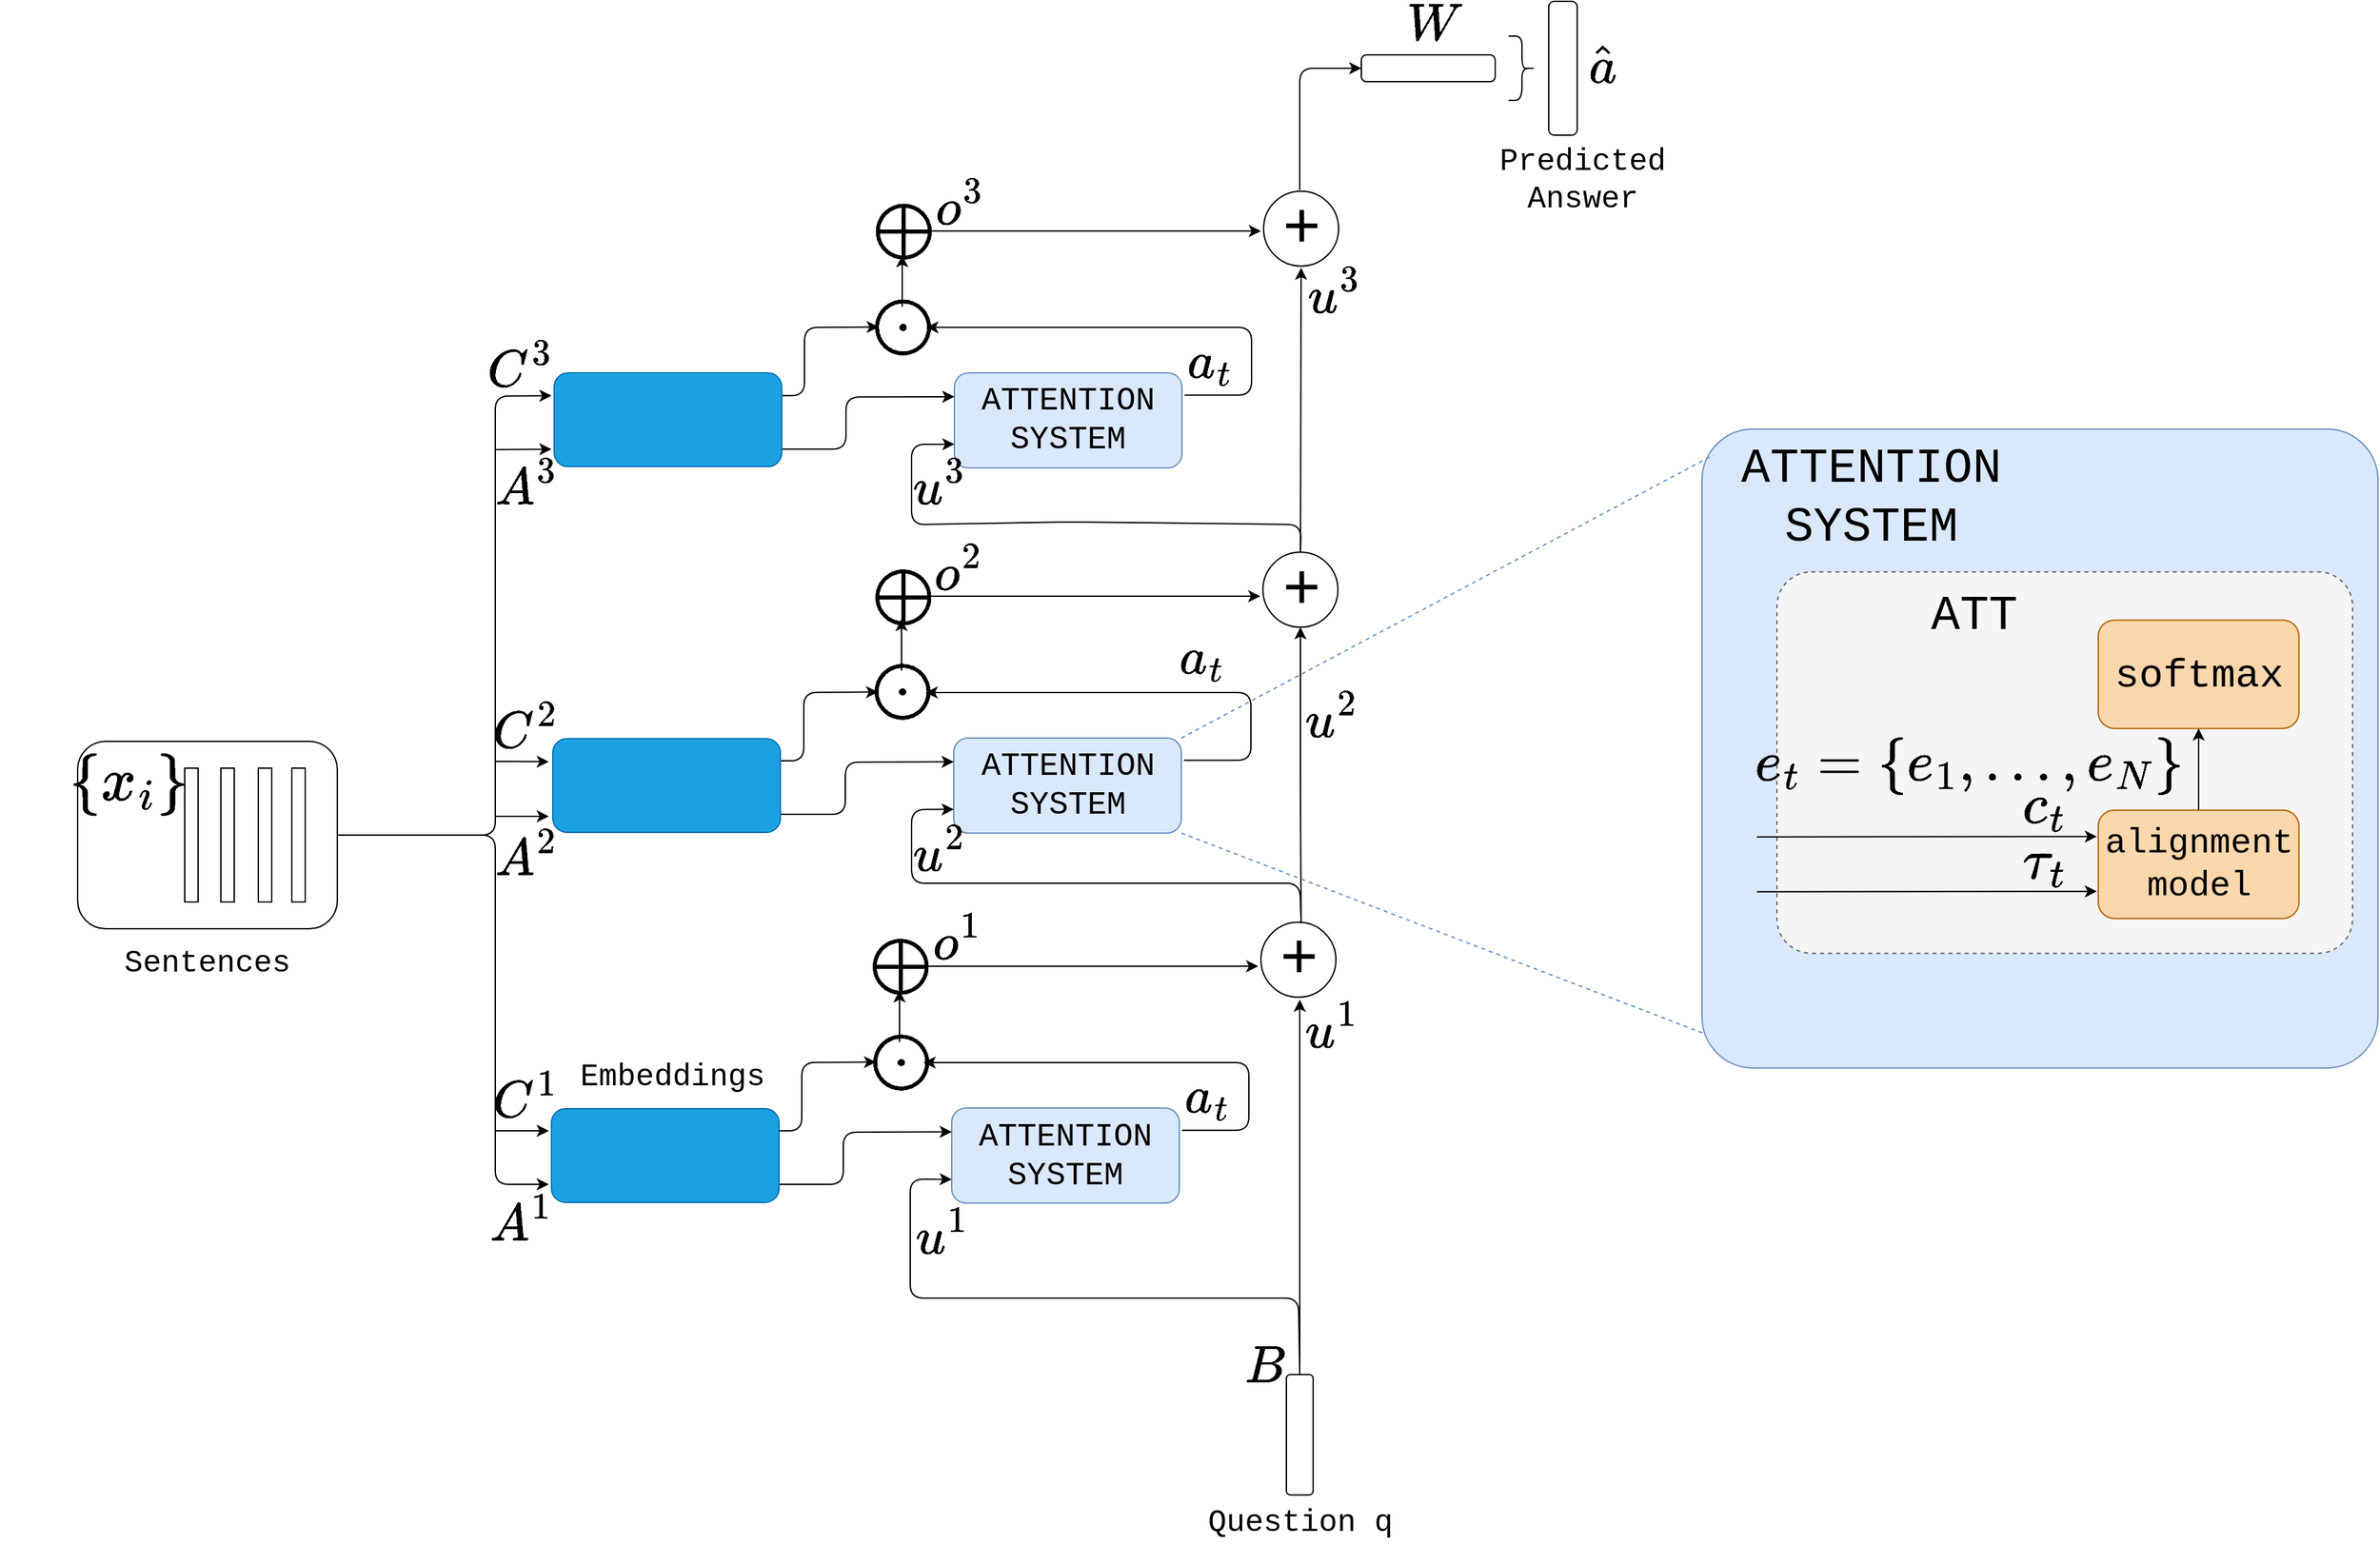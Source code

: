 <mxfile version="12.9.3" type="device"><diagram id="dhPpFUpbIVlIy8nxd8CJ" name="Page-1"><mxGraphModel dx="2365" dy="2869" grid="1" gridSize="10" guides="1" tooltips="1" connect="1" arrows="1" fold="1" page="1" pageScale="1" pageWidth="827" pageHeight="1169" math="1" shadow="0"><root><mxCell id="0"/><mxCell id="1" parent="0"/><mxCell id="rhMs1APDk4f-9kF-7frY-28" value="" style="rounded=1;whiteSpace=wrap;html=1;strokeColor=#000000;strokeWidth=1;fontStyle=0" parent="1" vertex="1"><mxGeometry x="1321" y="697.08" width="20" height="90" as="geometry"/></mxCell><mxCell id="rhMs1APDk4f-9kF-7frY-29" value="&lt;font face=&quot;Courier New&quot;&gt;&lt;span style=&quot;font-size: 23px&quot;&gt;&lt;span&gt;Question q&lt;/span&gt;&lt;/span&gt;&lt;/font&gt;" style="text;html=1;strokeColor=none;fillColor=none;align=center;verticalAlign=middle;whiteSpace=wrap;rounded=0;fontStyle=0;strokeWidth=1;" parent="1" vertex="1"><mxGeometry x="1258.5" y="793.08" width="145" height="30" as="geometry"/></mxCell><mxCell id="rhMs1APDk4f-9kF-7frY-30" value="" style="endArrow=classic;html=1;entryX=0;entryY=0.75;entryDx=0;entryDy=0;exitX=0.5;exitY=0;exitDx=0;exitDy=0;strokeWidth=1;fontStyle=0" parent="1" source="rhMs1APDk4f-9kF-7frY-28" target="Fn1PjG9_RtW0XtgXnAnv-14" edge="1"><mxGeometry width="50" height="50" relative="1" as="geometry"><mxPoint x="980" y="600" as="sourcePoint"/><mxPoint x="1136" y="775" as="targetPoint"/><Array as="points"><mxPoint x="1330" y="640"/><mxPoint x="1160" y="640"/><mxPoint x="1040" y="640"/><mxPoint x="1040" y="551"/></Array></mxGeometry></mxCell><mxCell id="rhMs1APDk4f-9kF-7frY-32" value="" style="endArrow=classic;html=1;strokeWidth=1;exitX=0.5;exitY=0;exitDx=0;exitDy=0;fontStyle=0" parent="1" edge="1"><mxGeometry width="50" height="50" relative="1" as="geometry"><mxPoint x="1331" y="694.08" as="sourcePoint"/><mxPoint x="1331" y="417" as="targetPoint"/><Array as="points"><mxPoint x="1331" y="537"/></Array></mxGeometry></mxCell><mxCell id="rhMs1APDk4f-9kF-7frY-59" value="&lt;font face=&quot;Courier New&quot;&gt;&lt;span style=&quot;font-size: 23px&quot;&gt;&lt;span&gt;Predicted&lt;br&gt;Answer&lt;br&gt;&lt;/span&gt;&lt;/span&gt;&lt;/font&gt;" style="text;html=1;strokeColor=none;fillColor=none;align=center;verticalAlign=middle;whiteSpace=wrap;rounded=0;fontStyle=0;strokeWidth=1;" parent="1" vertex="1"><mxGeometry x="1470" y="-210.5" width="145" height="30" as="geometry"/></mxCell><mxCell id="Fn1PjG9_RtW0XtgXnAnv-1" value="" style="rounded=1;whiteSpace=wrap;html=1;strokeColor=#6c8ebf;strokeWidth=1;fillColor=#dae8fc;arcSize=8;fontStyle=0" parent="1" vertex="1"><mxGeometry x="1631.5" y="-9.42" width="505" height="477.5" as="geometry"/></mxCell><mxCell id="Fn1PjG9_RtW0XtgXnAnv-2" value="" style="rounded=1;whiteSpace=wrap;html=1;strokeWidth=1;dashed=1;fillColor=#f5f5f5;strokeColor=#666666;fontColor=#333333;arcSize=9;fontStyle=0" parent="1" vertex="1"><mxGeometry x="1687.5" y="97.33" width="430" height="285" as="geometry"/></mxCell><mxCell id="Fn1PjG9_RtW0XtgXnAnv-3" value="&lt;font face=&quot;Courier New&quot; size=&quot;1&quot;&gt;&lt;span style=&quot;font-size: 36px&quot;&gt;ATT&lt;/span&gt;&lt;/font&gt;" style="text;html=1;strokeColor=none;fillColor=none;align=center;verticalAlign=middle;whiteSpace=wrap;rounded=0;fontStyle=0;strokeWidth=1;" parent="1" vertex="1"><mxGeometry x="1814.5" y="105.33" width="40" height="50" as="geometry"/></mxCell><mxCell id="Fn1PjG9_RtW0XtgXnAnv-4" value="&lt;font face=&quot;Courier New&quot; size=&quot;1&quot;&gt;&lt;span style=&quot;font-size: 26px&quot;&gt;alignment model&lt;/span&gt;&lt;/font&gt;" style="rounded=1;whiteSpace=wrap;html=1;fillColor=#fad7ac;strokeColor=#b46504;strokeWidth=1;fontStyle=0" parent="1" vertex="1"><mxGeometry x="1927.5" y="275.33" width="150" height="81" as="geometry"/></mxCell><mxCell id="Fn1PjG9_RtW0XtgXnAnv-5" value="&lt;font face=&quot;Courier New&quot; size=&quot;1&quot;&gt;&lt;span style=&quot;font-size: 30px&quot;&gt;softmax&lt;/span&gt;&lt;/font&gt;" style="rounded=1;whiteSpace=wrap;html=1;fillColor=#fad7ac;strokeColor=#b46504;strokeWidth=1;fontStyle=0" parent="1" vertex="1"><mxGeometry x="1927.5" y="133.33" width="150" height="81" as="geometry"/></mxCell><mxCell id="Fn1PjG9_RtW0XtgXnAnv-6" value="" style="endArrow=classic;html=1;strokeWidth=1;strokeColor=#000000;fillColor=#e1d5e7;entryX=0;entryY=0.75;entryDx=0;entryDy=0;fontStyle=0" parent="1" edge="1"><mxGeometry width="50" height="50" relative="1" as="geometry"><mxPoint x="1672.5" y="336.33" as="sourcePoint"/><mxPoint x="1926.5" y="336.08" as="targetPoint"/><Array as="points"/></mxGeometry></mxCell><mxCell id="Fn1PjG9_RtW0XtgXnAnv-7" value="&lt;font face=&quot;Courier New&quot; style=&quot;font-size: 36px;&quot;&gt;&lt;span style=&quot;font-size: 36px;&quot;&gt;&lt;sub style=&quot;font-size: 36px;&quot;&gt;&lt;span style=&quot;font-size: 36px;&quot;&gt;$$c_{t}$$&lt;/span&gt;&lt;/sub&gt;&lt;/span&gt;&lt;/font&gt;" style="text;html=1;strokeColor=none;fillColor=none;align=center;verticalAlign=middle;whiteSpace=wrap;rounded=0;fontSize=36;fontStyle=0;strokeWidth=1;" parent="1" vertex="1"><mxGeometry x="1859.5" y="265.33" width="55" height="20" as="geometry"/></mxCell><mxCell id="Fn1PjG9_RtW0XtgXnAnv-8" value="&lt;font face=&quot;Courier New&quot; style=&quot;font-size: 36px;&quot;&gt;&lt;span style=&quot;font-size: 36px;&quot;&gt;&lt;sub style=&quot;font-size: 36px;&quot;&gt;&lt;span style=&quot;font-size: 36px;&quot;&gt;$$\tau_{t}$$&lt;/span&gt;&lt;/sub&gt;&lt;/span&gt;&lt;/font&gt;" style="text;html=1;strokeColor=none;fillColor=none;align=center;verticalAlign=middle;whiteSpace=wrap;rounded=0;fontSize=36;fontStyle=0;strokeWidth=1;" parent="1" vertex="1"><mxGeometry x="1859.5" y="307.33" width="55" height="20" as="geometry"/></mxCell><mxCell id="Fn1PjG9_RtW0XtgXnAnv-9" value="" style="endArrow=classic;html=1;strokeWidth=1;strokeColor=#000000;fillColor=#e1d5e7;entryX=0.5;entryY=1;entryDx=0;entryDy=0;exitX=0.5;exitY=0;exitDx=0;exitDy=0;fontStyle=0" parent="1" source="Fn1PjG9_RtW0XtgXnAnv-4" target="Fn1PjG9_RtW0XtgXnAnv-5" edge="1"><mxGeometry width="50" height="50" relative="1" as="geometry"><mxPoint x="1735.5" y="346.33" as="sourcePoint"/><mxPoint x="1935.502" y="346.57" as="targetPoint"/><Array as="points"/></mxGeometry></mxCell><mxCell id="Fn1PjG9_RtW0XtgXnAnv-10" value="&lt;font face=&quot;Courier New&quot; size=&quot;1&quot;&gt;&lt;span style=&quot;font-size: 36px&quot;&gt;ATTENTION SYSTEM&lt;/span&gt;&lt;/font&gt;" style="text;html=1;strokeColor=none;fillColor=none;align=center;verticalAlign=middle;whiteSpace=wrap;rounded=0;fontStyle=0;strokeWidth=1;" parent="1" vertex="1"><mxGeometry x="1737.5" y="17.33" width="40" height="50" as="geometry"/></mxCell><mxCell id="Fn1PjG9_RtW0XtgXnAnv-11" value="" style="endArrow=classic;html=1;strokeWidth=1;strokeColor=#000000;fillColor=#e1d5e7;entryX=0;entryY=0.75;entryDx=0;entryDy=0;fontStyle=0" parent="1" edge="1"><mxGeometry width="50" height="50" relative="1" as="geometry"><mxPoint x="1672.5" y="295.33" as="sourcePoint"/><mxPoint x="1926.5" y="295.08" as="targetPoint"/><Array as="points"/></mxGeometry></mxCell><mxCell id="Fn1PjG9_RtW0XtgXnAnv-12" value="&lt;font face=&quot;Courier New&quot;&gt;&lt;span style=&quot;font-size: 36px&quot;&gt;&lt;span&gt;$$e_{t} = \left \{ e_{1}, ..., e_{N}\right \}$$&lt;/span&gt;&lt;/span&gt;&lt;/font&gt;" style="text;html=1;strokeColor=none;fillColor=none;align=center;verticalAlign=middle;whiteSpace=wrap;rounded=0;fontStyle=0;strokeWidth=1;" parent="1" vertex="1"><mxGeometry x="1680.5" y="232.83" width="300" height="20" as="geometry"/></mxCell><mxCell id="rhMs1APDk4f-9kF-7frY-8" value="" style="rounded=1;whiteSpace=wrap;html=1;strokeColor=#000000;strokeWidth=1;fontStyle=0" parent="1" vertex="1"><mxGeometry x="418" y="224" width="194" height="140" as="geometry"/></mxCell><mxCell id="rhMs1APDk4f-9kF-7frY-9" value="" style="rounded=0;whiteSpace=wrap;html=1;strokeColor=#000000;strokeWidth=1;fontStyle=0" parent="1" vertex="1"><mxGeometry x="498" y="244" width="10" height="100" as="geometry"/></mxCell><mxCell id="rhMs1APDk4f-9kF-7frY-10" value="" style="rounded=0;whiteSpace=wrap;html=1;strokeColor=#000000;strokeWidth=1;fontStyle=0" parent="1" vertex="1"><mxGeometry x="525" y="244" width="10" height="100" as="geometry"/></mxCell><mxCell id="rhMs1APDk4f-9kF-7frY-11" value="" style="rounded=0;whiteSpace=wrap;html=1;strokeColor=#000000;strokeWidth=1;fontStyle=0" parent="1" vertex="1"><mxGeometry x="553" y="244" width="10" height="100" as="geometry"/></mxCell><mxCell id="rhMs1APDk4f-9kF-7frY-12" value="" style="rounded=0;whiteSpace=wrap;html=1;strokeColor=#000000;strokeWidth=1;fontStyle=0" parent="1" vertex="1"><mxGeometry x="578" y="244" width="10" height="100" as="geometry"/></mxCell><mxCell id="rhMs1APDk4f-9kF-7frY-14" value="&lt;font face=&quot;Courier New&quot;&gt;&lt;span style=&quot;font-size: 23px&quot;&gt;&lt;span&gt;Sentences&lt;/span&gt;&lt;/span&gt;&lt;/font&gt;" style="text;html=1;strokeColor=none;fillColor=none;align=center;verticalAlign=middle;whiteSpace=wrap;rounded=0;fontStyle=0;strokeWidth=1;" parent="1" vertex="1"><mxGeometry x="490" y="375.08" width="50" height="30" as="geometry"/></mxCell><mxCell id="rhMs1APDk4f-9kF-7frY-15" value="" style="endArrow=classic;html=1;entryX=0;entryY=0.5;entryDx=0;entryDy=0;exitX=1;exitY=0.5;exitDx=0;exitDy=0;strokeWidth=1;fontStyle=0" parent="1" source="rhMs1APDk4f-9kF-7frY-8" edge="1"><mxGeometry width="50" height="50" relative="1" as="geometry"><mxPoint x="730" y="225" as="sourcePoint"/><mxPoint x="772.0" y="-34.32" as="targetPoint"/><Array as="points"><mxPoint x="730" y="294"/><mxPoint x="730" y="-34"/></Array></mxGeometry></mxCell><mxCell id="rhMs1APDk4f-9kF-7frY-16" value="" style="endArrow=classic;html=1;entryX=0;entryY=0.5;entryDx=0;entryDy=0;strokeWidth=1;fontStyle=0" parent="1" edge="1"><mxGeometry width="50" height="50" relative="1" as="geometry"><mxPoint x="730" y="6" as="sourcePoint"/><mxPoint x="772.0" y="5.68" as="targetPoint"/><Array as="points"><mxPoint x="730" y="6"/></Array></mxGeometry></mxCell><mxCell id="rhMs1APDk4f-9kF-7frY-17" value="" style="endArrow=classic;html=1;strokeWidth=1;fontStyle=0" parent="1" edge="1"><mxGeometry width="50" height="50" relative="1" as="geometry"><mxPoint x="730" y="239" as="sourcePoint"/><mxPoint x="770" y="239.21" as="targetPoint"/><Array as="points"/></mxGeometry></mxCell><mxCell id="rhMs1APDk4f-9kF-7frY-18" value="" style="endArrow=classic;html=1;strokeWidth=1;fontStyle=0" parent="1" edge="1"><mxGeometry width="50" height="50" relative="1" as="geometry"><mxPoint x="730" y="280" as="sourcePoint"/><mxPoint x="770" y="280" as="targetPoint"/><Array as="points"><mxPoint x="730" y="280"/></Array></mxGeometry></mxCell><mxCell id="rhMs1APDk4f-9kF-7frY-19" value="" style="endArrow=classic;html=1;entryX=0;entryY=0.5;entryDx=0;entryDy=0;strokeWidth=1;fontStyle=0" parent="1" edge="1"><mxGeometry width="50" height="50" relative="1" as="geometry"><mxPoint x="730" y="515" as="sourcePoint"/><mxPoint x="770.0" y="515" as="targetPoint"/><Array as="points"><mxPoint x="730" y="515"/></Array></mxGeometry></mxCell><mxCell id="rhMs1APDk4f-9kF-7frY-20" value="" style="endArrow=classic;html=1;entryX=0;entryY=0.5;entryDx=0;entryDy=0;exitX=1;exitY=0.5;exitDx=0;exitDy=0;strokeWidth=1;fontStyle=0" parent="1" source="rhMs1APDk4f-9kF-7frY-8" edge="1"><mxGeometry width="50" height="50" relative="1" as="geometry"><mxPoint x="624" y="390" as="sourcePoint"/><mxPoint x="770.0" y="555" as="targetPoint"/><Array as="points"><mxPoint x="730" y="294"/><mxPoint x="730" y="555"/></Array></mxGeometry></mxCell><mxCell id="rhMs1APDk4f-9kF-7frY-36" value="&lt;font face=&quot;Courier New&quot;&gt;&lt;span style=&quot;font-size: 23px&quot;&gt;&lt;span&gt;Embeddings&lt;/span&gt;&lt;/span&gt;&lt;/font&gt;" style="text;html=1;strokeColor=none;fillColor=none;align=center;verticalAlign=middle;whiteSpace=wrap;rounded=0;rotation=0;fontStyle=0;strokeWidth=1;" parent="1" vertex="1"><mxGeometry x="849.5" y="460.0" width="25" height="30" as="geometry"/></mxCell><mxCell id="rhMs1APDk4f-9kF-7frY-41" value="" style="endArrow=classic;html=1;strokeWidth=1;fontStyle=0" parent="1" edge="1"><mxGeometry width="50" height="50" relative="1" as="geometry"><mxPoint x="1050" y="392" as="sourcePoint"/><mxPoint x="1300" y="392" as="targetPoint"/><Array as="points"><mxPoint x="1050" y="392"/><mxPoint x="1130" y="392"/><mxPoint x="1270" y="392"/></Array></mxGeometry></mxCell><mxCell id="v6JQtevxs67bVKTgnfkO-3" value="&lt;font face=&quot;Courier New&quot;&gt;&lt;span style=&quot;font-size: 39px&quot;&gt;&lt;span&gt;$$\left \{ x_{i} \right \}$$&lt;/span&gt;&lt;/span&gt;&lt;/font&gt;" style="text;html=1;strokeColor=none;fillColor=none;align=center;verticalAlign=middle;whiteSpace=wrap;rounded=0;fontStyle=0;strokeWidth=1;" parent="1" vertex="1"><mxGeometry x="360" y="242.08" width="193" height="30" as="geometry"/></mxCell><mxCell id="Fn1PjG9_RtW0XtgXnAnv-14" value="ATTENTION SYSTEM" style="rounded=1;whiteSpace=wrap;html=1;strokeWidth=1;fillColor=#dae8fc;strokeColor=#6c8ebf;fontFamily=Courier New;fontStyle=0;fontSize=24;" parent="1" vertex="1"><mxGeometry x="1071" y="498" width="170" height="71" as="geometry"/></mxCell><mxCell id="Fn1PjG9_RtW0XtgXnAnv-15" value="" style="endArrow=classic;html=1;entryX=0;entryY=0.25;entryDx=0;entryDy=0;strokeWidth=1;exitX=1;exitY=0.5;exitDx=0;exitDy=0;fontStyle=0" parent="1" target="Fn1PjG9_RtW0XtgXnAnv-14" edge="1"><mxGeometry width="50" height="50" relative="1" as="geometry"><mxPoint x="940.0" y="555" as="sourcePoint"/><mxPoint x="1072.976" y="470.902" as="targetPoint"/><Array as="points"><mxPoint x="990" y="555"/><mxPoint x="990" y="516"/></Array></mxGeometry></mxCell><mxCell id="Fn1PjG9_RtW0XtgXnAnv-17" value="&lt;font face=&quot;Courier New&quot; style=&quot;font-size: 25px;&quot;&gt;&lt;sub style=&quot;font-size: 25px;&quot;&gt;&lt;span style=&quot;font-size: 25px&quot;&gt;$$\bigoplus$$&lt;/span&gt;&lt;/sub&gt;&lt;/font&gt;" style="text;html=1;strokeColor=none;fillColor=none;align=center;verticalAlign=middle;whiteSpace=wrap;rounded=0;fontColor=#000000;rotation=-90;fontSize=25;fontStyle=0;strokeWidth=1;" parent="1" vertex="1"><mxGeometry x="1004.5" y="383" width="55" height="20" as="geometry"/></mxCell><mxCell id="Fn1PjG9_RtW0XtgXnAnv-18" value="" style="endArrow=classic;html=1;strokeWidth=1;strokeColor=#000000;fillColor=#e1d5e7;exitX=1;exitY=0.5;exitDx=0;exitDy=0;fontStyle=0" parent="1" source="Fn1PjG9_RtW0XtgXnAnv-19" edge="1"><mxGeometry width="50" height="50" relative="1" as="geometry"><mxPoint x="1104" y="347" as="sourcePoint"/><mxPoint x="1032" y="410" as="targetPoint"/><Array as="points"/></mxGeometry></mxCell><mxCell id="Fn1PjG9_RtW0XtgXnAnv-19" value="&lt;font face=&quot;Courier New&quot; style=&quot;font-size: 25px;&quot;&gt;&lt;sub style=&quot;font-size: 25px;&quot;&gt;&lt;span style=&quot;font-size: 25px;&quot;&gt;&lt;span style=&quot;font-size: 25px;&quot;&gt;$$\bigodot$$&lt;/span&gt;&lt;/span&gt;&lt;/sub&gt;&lt;/font&gt;" style="text;html=1;strokeColor=none;fillColor=none;align=center;verticalAlign=middle;whiteSpace=wrap;rounded=0;fontColor=#000000;labelBackgroundColor=none;rotation=-90;fontSize=25;fontStyle=0;strokeWidth=1;" parent="1" vertex="1"><mxGeometry x="1017" y="456.08" width="30" height="15" as="geometry"/></mxCell><mxCell id="rhMs1APDk4f-9kF-7frY-31" value="" style="ellipse;whiteSpace=wrap;html=1;aspect=fixed;strokeColor=#000000;strokeWidth=1;fontStyle=0" parent="1" vertex="1"><mxGeometry x="1302" y="359.16" width="56" height="56" as="geometry"/></mxCell><mxCell id="OO9PBWD_ySVPRHjUsqBT-71" value="&lt;font face=&quot;Courier New&quot; size=&quot;1&quot;&gt;&lt;span style=&quot;font-size: 48px&quot;&gt;+&lt;/span&gt;&lt;/font&gt;" style="text;html=1;align=center;verticalAlign=middle;resizable=0;points=[];autosize=1;strokeWidth=1;fontStyle=0" parent="1" vertex="1"><mxGeometry x="1310" y="373.16" width="40" height="30" as="geometry"/></mxCell><mxCell id="Fn1PjG9_RtW0XtgXnAnv-21" value="" style="endArrow=classic;html=1;strokeWidth=1;exitX=1;exitY=0.5;exitDx=0;exitDy=0;fontStyle=0" parent="1" edge="1"><mxGeometry width="50" height="50" relative="1" as="geometry"><mxPoint x="1243" y="514.63" as="sourcePoint"/><mxPoint x="1050" y="464" as="targetPoint"/><Array as="points"><mxPoint x="1293" y="514.63"/><mxPoint x="1293" y="464"/></Array></mxGeometry></mxCell><mxCell id="Fn1PjG9_RtW0XtgXnAnv-22" value="" style="endArrow=classic;html=1;strokeWidth=1;fontStyle=0" parent="1" edge="1"><mxGeometry width="50" height="50" relative="1" as="geometry"><mxPoint x="940" y="515" as="sourcePoint"/><mxPoint x="1014.5" y="463.63" as="targetPoint"/><Array as="points"><mxPoint x="959" y="515"/><mxPoint x="959" y="464"/></Array></mxGeometry></mxCell><mxCell id="Fn1PjG9_RtW0XtgXnAnv-23" value="&lt;font face=&quot;Courier New&quot; size=&quot;1&quot;&gt;&lt;span style=&quot;font-size: 33px&quot;&gt;$$B$$&lt;/span&gt;&lt;/font&gt;" style="text;html=1;strokeColor=none;fillColor=none;align=center;verticalAlign=middle;whiteSpace=wrap;rounded=0;fontStyle=0;strokeWidth=1;" parent="1" vertex="1"><mxGeometry x="1290" y="679.08" width="30" height="30" as="geometry"/></mxCell><mxCell id="Fn1PjG9_RtW0XtgXnAnv-24" value="&lt;font face=&quot;Courier New&quot; size=&quot;1&quot;&gt;&lt;span style=&quot;font-size: 33px&quot;&gt;$$a_{t}$$&lt;/span&gt;&lt;/font&gt;" style="text;html=1;strokeColor=none;fillColor=none;align=center;verticalAlign=middle;whiteSpace=wrap;rounded=0;fontStyle=0;strokeWidth=1;" parent="1" vertex="1"><mxGeometry x="1247" y="478.0" width="30" height="30" as="geometry"/></mxCell><mxCell id="Fn1PjG9_RtW0XtgXnAnv-28" value="&lt;font face=&quot;Courier New&quot;&gt;&lt;span style=&quot;font-size: 33px&quot;&gt;&lt;span&gt;$$o^{1}$$&lt;/span&gt;&lt;/span&gt;&lt;/font&gt;" style="text;html=1;strokeColor=none;fillColor=none;align=center;verticalAlign=middle;whiteSpace=wrap;rounded=0;fontStyle=0;strokeWidth=1;" parent="1" vertex="1"><mxGeometry x="1059.5" y="360.0" width="30" height="30" as="geometry"/></mxCell><mxCell id="Fn1PjG9_RtW0XtgXnAnv-29" value="&lt;font face=&quot;Courier New&quot;&gt;&lt;span style=&quot;font-size: 33px&quot;&gt;&lt;span&gt;$$u^{1}$$&lt;/span&gt;&lt;/span&gt;&lt;/font&gt;" style="text;html=1;strokeColor=none;fillColor=none;align=center;verticalAlign=middle;whiteSpace=wrap;rounded=0;fontStyle=0;strokeWidth=1;" parent="1" vertex="1"><mxGeometry x="1340" y="426.08" width="30" height="30" as="geometry"/></mxCell><mxCell id="Fn1PjG9_RtW0XtgXnAnv-31" value="&lt;font face=&quot;Courier New&quot;&gt;&lt;span style=&quot;font-size: 33px&quot;&gt;&lt;span&gt;$$A^{1}$$&lt;/span&gt;&lt;/span&gt;&lt;/font&gt;" style="text;html=1;strokeColor=none;fillColor=none;align=center;verticalAlign=middle;whiteSpace=wrap;rounded=0;fontStyle=0;strokeWidth=1;" parent="1" vertex="1"><mxGeometry x="734" y="570.0" width="30" height="30" as="geometry"/></mxCell><mxCell id="Fn1PjG9_RtW0XtgXnAnv-32" value="&lt;font face=&quot;Courier New&quot;&gt;&lt;span style=&quot;font-size: 33px&quot;&gt;&lt;span&gt;$$C^{1}$$&lt;/span&gt;&lt;/span&gt;&lt;/font&gt;" style="text;html=1;strokeColor=none;fillColor=none;align=center;verticalAlign=middle;whiteSpace=wrap;rounded=0;fontStyle=0;strokeWidth=1;" parent="1" vertex="1"><mxGeometry x="738" y="478.0" width="30" height="30" as="geometry"/></mxCell><mxCell id="Fn1PjG9_RtW0XtgXnAnv-36" value="" style="endArrow=classic;html=1;strokeWidth=1;fontStyle=0" parent="1" edge="1"><mxGeometry width="50" height="50" relative="1" as="geometry"><mxPoint x="1051.5" y="115.5" as="sourcePoint"/><mxPoint x="1301.5" y="115.5" as="targetPoint"/><Array as="points"><mxPoint x="1051.5" y="115.5"/><mxPoint x="1131.5" y="115.5"/><mxPoint x="1271.5" y="115.5"/></Array></mxGeometry></mxCell><mxCell id="Fn1PjG9_RtW0XtgXnAnv-37" value="ATTENTION SYSTEM" style="rounded=1;whiteSpace=wrap;html=1;strokeWidth=1;fillColor=#dae8fc;strokeColor=#6c8ebf;fontFamily=Courier New;fontStyle=0;fontSize=24;" parent="1" vertex="1"><mxGeometry x="1072.5" y="221.5" width="170" height="71" as="geometry"/></mxCell><mxCell id="Fn1PjG9_RtW0XtgXnAnv-38" value="" style="endArrow=classic;html=1;entryX=0;entryY=0.25;entryDx=0;entryDy=0;strokeWidth=1;exitX=1;exitY=0.5;exitDx=0;exitDy=0;fontStyle=0" parent="1" target="Fn1PjG9_RtW0XtgXnAnv-37" edge="1"><mxGeometry width="50" height="50" relative="1" as="geometry"><mxPoint x="941.5" y="278.5" as="sourcePoint"/><mxPoint x="1074.476" y="194.402" as="targetPoint"/><Array as="points"><mxPoint x="991.5" y="278.5"/><mxPoint x="991.5" y="239.5"/></Array></mxGeometry></mxCell><mxCell id="Fn1PjG9_RtW0XtgXnAnv-40" value="&lt;font face=&quot;Courier New&quot; style=&quot;font-size: 25px;&quot;&gt;&lt;sub style=&quot;font-size: 25px;&quot;&gt;&lt;span style=&quot;font-size: 25px&quot;&gt;$$\bigoplus$$&lt;/span&gt;&lt;/sub&gt;&lt;/font&gt;" style="text;html=1;strokeColor=none;fillColor=none;align=center;verticalAlign=middle;whiteSpace=wrap;rounded=0;fontColor=#000000;rotation=-90;fontSize=25;fontStyle=0;strokeWidth=1;" parent="1" vertex="1"><mxGeometry x="1006" y="106.5" width="55" height="20" as="geometry"/></mxCell><mxCell id="Fn1PjG9_RtW0XtgXnAnv-41" value="" style="endArrow=classic;html=1;strokeWidth=1;strokeColor=#000000;fillColor=#e1d5e7;exitX=1;exitY=0.5;exitDx=0;exitDy=0;fontStyle=0" parent="1" edge="1"><mxGeometry width="50" height="50" relative="1" as="geometry"><mxPoint x="1033.5" y="171.08" as="sourcePoint"/><mxPoint x="1033.5" y="132.5" as="targetPoint"/><Array as="points"/></mxGeometry></mxCell><mxCell id="Fn1PjG9_RtW0XtgXnAnv-42" value="&lt;font face=&quot;Courier New&quot; style=&quot;font-size: 25px;&quot;&gt;&lt;sub style=&quot;font-size: 25px;&quot;&gt;&lt;span style=&quot;font-size: 25px;&quot;&gt;&lt;span style=&quot;font-size: 25px;&quot;&gt;$$\bigodot$$&lt;/span&gt;&lt;/span&gt;&lt;/sub&gt;&lt;/font&gt;" style="text;html=1;strokeColor=none;fillColor=none;align=center;verticalAlign=middle;whiteSpace=wrap;rounded=0;fontColor=#000000;labelBackgroundColor=none;rotation=-90;fontSize=25;fontStyle=0;strokeWidth=1;" parent="1" vertex="1"><mxGeometry x="1018.5" y="179.58" width="30" height="15" as="geometry"/></mxCell><mxCell id="Fn1PjG9_RtW0XtgXnAnv-45" value="" style="endArrow=classic;html=1;strokeWidth=1;exitX=1;exitY=0.5;exitDx=0;exitDy=0;fontStyle=0" parent="1" edge="1"><mxGeometry width="50" height="50" relative="1" as="geometry"><mxPoint x="1244.5" y="238.13" as="sourcePoint"/><mxPoint x="1051.5" y="187.5" as="targetPoint"/><Array as="points"><mxPoint x="1294.5" y="238.13"/><mxPoint x="1294.5" y="187.5"/></Array></mxGeometry></mxCell><mxCell id="Fn1PjG9_RtW0XtgXnAnv-46" value="" style="endArrow=classic;html=1;strokeWidth=1;fontStyle=0" parent="1" edge="1"><mxGeometry width="50" height="50" relative="1" as="geometry"><mxPoint x="941.5" y="238.5" as="sourcePoint"/><mxPoint x="1016" y="187.13" as="targetPoint"/><Array as="points"><mxPoint x="960.5" y="238.5"/><mxPoint x="960.5" y="187.5"/></Array></mxGeometry></mxCell><mxCell id="Fn1PjG9_RtW0XtgXnAnv-48" value="&lt;font face=&quot;Courier New&quot; size=&quot;1&quot;&gt;&lt;span style=&quot;font-size: 33px&quot;&gt;$$a_{t}$$&lt;/span&gt;&lt;/font&gt;" style="text;html=1;strokeColor=none;fillColor=none;align=center;verticalAlign=middle;whiteSpace=wrap;rounded=0;fontStyle=0;strokeWidth=1;" parent="1" vertex="1"><mxGeometry x="1243" y="149.58" width="30" height="30" as="geometry"/></mxCell><mxCell id="Fn1PjG9_RtW0XtgXnAnv-49" value="&lt;font face=&quot;Courier New&quot;&gt;&lt;span style=&quot;font-size: 33px&quot;&gt;&lt;span&gt;$$o^{2}$$&lt;/span&gt;&lt;/span&gt;&lt;/font&gt;" style="text;html=1;strokeColor=none;fillColor=none;align=center;verticalAlign=middle;whiteSpace=wrap;rounded=0;fontStyle=0;strokeWidth=1;" parent="1" vertex="1"><mxGeometry x="1061" y="83.5" width="30" height="30" as="geometry"/></mxCell><mxCell id="Fn1PjG9_RtW0XtgXnAnv-50" value="&lt;font face=&quot;Courier New&quot;&gt;&lt;span style=&quot;font-size: 33px&quot;&gt;&lt;span&gt;$$u^{2}$$&lt;/span&gt;&lt;/span&gt;&lt;/font&gt;" style="text;html=1;strokeColor=none;fillColor=none;align=center;verticalAlign=middle;whiteSpace=wrap;rounded=0;fontStyle=0;strokeWidth=1;" parent="1" vertex="1"><mxGeometry x="1340" y="194.0" width="30" height="30" as="geometry"/></mxCell><mxCell id="Fn1PjG9_RtW0XtgXnAnv-54" value="" style="endArrow=classic;html=1;strokeWidth=1;fontStyle=0" parent="1" edge="1"><mxGeometry width="50" height="50" relative="1" as="geometry"><mxPoint x="1052" y="-157.32" as="sourcePoint"/><mxPoint x="1302" y="-157.32" as="targetPoint"/><Array as="points"><mxPoint x="1052" y="-157.32"/><mxPoint x="1132" y="-157.32"/><mxPoint x="1272" y="-157.32"/></Array></mxGeometry></mxCell><mxCell id="Fn1PjG9_RtW0XtgXnAnv-55" value="ATTENTION SYSTEM" style="rounded=1;whiteSpace=wrap;html=1;strokeWidth=1;fillColor=#dae8fc;strokeColor=#6c8ebf;fontFamily=Courier New;fontStyle=0;fontSize=24;" parent="1" vertex="1"><mxGeometry x="1073" y="-51.32" width="170" height="71" as="geometry"/></mxCell><mxCell id="Fn1PjG9_RtW0XtgXnAnv-56" value="" style="endArrow=classic;html=1;entryX=0;entryY=0.25;entryDx=0;entryDy=0;strokeWidth=1;exitX=1;exitY=0.5;exitDx=0;exitDy=0;fontStyle=0" parent="1" target="Fn1PjG9_RtW0XtgXnAnv-55" edge="1"><mxGeometry width="50" height="50" relative="1" as="geometry"><mxPoint x="942.0" y="5.68" as="sourcePoint"/><mxPoint x="1074.976" y="-78.418" as="targetPoint"/><Array as="points"><mxPoint x="992" y="5.68"/><mxPoint x="992" y="-33.32"/></Array></mxGeometry></mxCell><mxCell id="Fn1PjG9_RtW0XtgXnAnv-58" value="&lt;font face=&quot;Courier New&quot; style=&quot;font-size: 25px;&quot;&gt;&lt;sub style=&quot;font-size: 25px;&quot;&gt;&lt;span style=&quot;font-size: 25px&quot;&gt;$$\bigoplus$$&lt;/span&gt;&lt;/sub&gt;&lt;/font&gt;" style="text;html=1;strokeColor=none;fillColor=none;align=center;verticalAlign=middle;whiteSpace=wrap;rounded=0;fontColor=#000000;rotation=-90;fontSize=25;fontStyle=0;strokeWidth=1;" parent="1" vertex="1"><mxGeometry x="1006.5" y="-166.32" width="55" height="20" as="geometry"/></mxCell><mxCell id="Fn1PjG9_RtW0XtgXnAnv-59" value="" style="endArrow=classic;html=1;strokeWidth=1;strokeColor=#000000;fillColor=#e1d5e7;exitX=1;exitY=0.5;exitDx=0;exitDy=0;fontStyle=0" parent="1" source="Fn1PjG9_RtW0XtgXnAnv-60" edge="1"><mxGeometry width="50" height="50" relative="1" as="geometry"><mxPoint x="1106" y="-202.32" as="sourcePoint"/><mxPoint x="1034" y="-139.32" as="targetPoint"/><Array as="points"/></mxGeometry></mxCell><mxCell id="Fn1PjG9_RtW0XtgXnAnv-60" value="&lt;font face=&quot;Courier New&quot; style=&quot;font-size: 25px;&quot;&gt;&lt;sub style=&quot;font-size: 25px;&quot;&gt;&lt;span style=&quot;font-size: 25px;&quot;&gt;&lt;span style=&quot;font-size: 25px;&quot;&gt;$$\bigodot$$&lt;/span&gt;&lt;/span&gt;&lt;/sub&gt;&lt;/font&gt;" style="text;html=1;strokeColor=none;fillColor=none;align=center;verticalAlign=middle;whiteSpace=wrap;rounded=0;fontColor=#000000;labelBackgroundColor=none;rotation=-90;fontSize=25;fontStyle=0;strokeWidth=1;" parent="1" vertex="1"><mxGeometry x="1019" y="-93.24" width="30" height="15" as="geometry"/></mxCell><mxCell id="Fn1PjG9_RtW0XtgXnAnv-61" value="" style="ellipse;whiteSpace=wrap;html=1;aspect=fixed;strokeColor=#000000;strokeWidth=1;fontStyle=0" parent="1" vertex="1"><mxGeometry x="1304" y="-187.16" width="56" height="56" as="geometry"/></mxCell><mxCell id="Fn1PjG9_RtW0XtgXnAnv-62" value="&lt;font face=&quot;Courier New&quot; size=&quot;1&quot;&gt;&lt;span style=&quot;font-size: 48px&quot;&gt;+&lt;/span&gt;&lt;/font&gt;" style="text;html=1;align=center;verticalAlign=middle;resizable=0;points=[];autosize=1;strokeWidth=1;fontStyle=0" parent="1" vertex="1"><mxGeometry x="1312" y="-173.16" width="40" height="30" as="geometry"/></mxCell><mxCell id="Fn1PjG9_RtW0XtgXnAnv-63" value="" style="endArrow=classic;html=1;strokeWidth=1;exitX=1;exitY=0.5;exitDx=0;exitDy=0;fontStyle=0" parent="1" edge="1"><mxGeometry width="50" height="50" relative="1" as="geometry"><mxPoint x="1245" y="-34.69" as="sourcePoint"/><mxPoint x="1052" y="-85.32" as="targetPoint"/><Array as="points"><mxPoint x="1295" y="-34.69"/><mxPoint x="1295" y="-85.32"/></Array></mxGeometry></mxCell><mxCell id="Fn1PjG9_RtW0XtgXnAnv-64" value="" style="endArrow=classic;html=1;strokeWidth=1;fontStyle=0" parent="1" edge="1"><mxGeometry width="50" height="50" relative="1" as="geometry"><mxPoint x="942" y="-34.32" as="sourcePoint"/><mxPoint x="1016.5" y="-85.69" as="targetPoint"/><Array as="points"><mxPoint x="961" y="-34.32"/><mxPoint x="961" y="-85.32"/></Array></mxGeometry></mxCell><mxCell id="Fn1PjG9_RtW0XtgXnAnv-66" value="&lt;font face=&quot;Courier New&quot; size=&quot;1&quot;&gt;&lt;span style=&quot;font-size: 33px&quot;&gt;$$a_{t}$$&lt;/span&gt;&lt;/font&gt;" style="text;html=1;strokeColor=none;fillColor=none;align=center;verticalAlign=middle;whiteSpace=wrap;rounded=0;fontStyle=0;strokeWidth=1;" parent="1" vertex="1"><mxGeometry x="1249" y="-71.32" width="30" height="30" as="geometry"/></mxCell><mxCell id="Fn1PjG9_RtW0XtgXnAnv-67" value="&lt;font face=&quot;Courier New&quot;&gt;&lt;span style=&quot;font-size: 33px&quot;&gt;&lt;span&gt;$$o^{3}$$&lt;/span&gt;&lt;/span&gt;&lt;/font&gt;" style="text;html=1;strokeColor=none;fillColor=none;align=center;verticalAlign=middle;whiteSpace=wrap;rounded=0;fontStyle=0;strokeWidth=1;" parent="1" vertex="1"><mxGeometry x="1061.5" y="-189.32" width="30" height="30" as="geometry"/></mxCell><mxCell id="Fn1PjG9_RtW0XtgXnAnv-68" value="&lt;font face=&quot;Courier New&quot;&gt;&lt;span style=&quot;font-size: 33px&quot;&gt;&lt;span&gt;$$u^{3}$$&lt;/span&gt;&lt;/span&gt;&lt;/font&gt;" style="text;html=1;strokeColor=none;fillColor=none;align=center;verticalAlign=middle;whiteSpace=wrap;rounded=0;fontStyle=0;strokeWidth=1;" parent="1" vertex="1"><mxGeometry x="1342" y="-123.24" width="30" height="30" as="geometry"/></mxCell><mxCell id="Fn1PjG9_RtW0XtgXnAnv-69" value="" style="endArrow=classic;html=1;strokeWidth=1;fontStyle=0" parent="1" edge="1"><mxGeometry width="50" height="50" relative="1" as="geometry"><mxPoint x="1332" y="360" as="sourcePoint"/><mxPoint x="1331.5" y="138.66" as="targetPoint"/><Array as="points"><mxPoint x="1331.5" y="258.66"/></Array></mxGeometry></mxCell><mxCell id="Fn1PjG9_RtW0XtgXnAnv-70" value="" style="endArrow=classic;html=1;strokeWidth=1;fontStyle=0" parent="1" source="Fn1PjG9_RtW0XtgXnAnv-44" edge="1"><mxGeometry width="50" height="50" relative="1" as="geometry"><mxPoint x="1332" y="80" as="sourcePoint"/><mxPoint x="1332" y="-130" as="targetPoint"/><Array as="points"><mxPoint x="1331.71" y="6.84"/></Array></mxGeometry></mxCell><mxCell id="Fn1PjG9_RtW0XtgXnAnv-43" value="" style="ellipse;whiteSpace=wrap;html=1;aspect=fixed;strokeColor=#000000;strokeWidth=1;fontStyle=0" parent="1" vertex="1"><mxGeometry x="1303.5" y="82.66" width="56" height="56" as="geometry"/></mxCell><mxCell id="Fn1PjG9_RtW0XtgXnAnv-44" value="&lt;font face=&quot;Courier New&quot; size=&quot;1&quot;&gt;&lt;span style=&quot;font-size: 48px&quot;&gt;+&lt;/span&gt;&lt;/font&gt;" style="text;html=1;align=center;verticalAlign=middle;resizable=0;points=[];autosize=1;strokeWidth=1;fontStyle=0" parent="1" vertex="1"><mxGeometry x="1311.5" y="96.66" width="40" height="30" as="geometry"/></mxCell><mxCell id="Fn1PjG9_RtW0XtgXnAnv-71" value="" style="endArrow=classic;html=1;entryX=0;entryY=0.75;entryDx=0;entryDy=0;exitX=0.5;exitY=0;exitDx=0;exitDy=0;strokeWidth=1;fontStyle=0" parent="1" target="Fn1PjG9_RtW0XtgXnAnv-37" edge="1"><mxGeometry width="50" height="50" relative="1" as="geometry"><mxPoint x="1332" y="357.42" as="sourcePoint"/><mxPoint x="1072" y="211.59" as="targetPoint"/><Array as="points"><mxPoint x="1331" y="330"/><mxPoint x="1161" y="330"/><mxPoint x="1041" y="330"/><mxPoint x="1041" y="275"/></Array></mxGeometry></mxCell><mxCell id="Fn1PjG9_RtW0XtgXnAnv-72" value="" style="endArrow=classic;html=1;entryX=0;entryY=0.75;entryDx=0;entryDy=0;strokeWidth=1;exitX=0.5;exitY=0;exitDx=0;exitDy=0;fontStyle=0" parent="1" source="Fn1PjG9_RtW0XtgXnAnv-43" edge="1"><mxGeometry width="50" height="50" relative="1" as="geometry"><mxPoint x="1350" y="80" as="sourcePoint"/><mxPoint x="1073" y="1.93" as="targetPoint"/><Array as="points"><mxPoint x="1332" y="62"/><mxPoint x="1161" y="60"/><mxPoint x="1041" y="62"/><mxPoint x="1041" y="2"/></Array></mxGeometry></mxCell><mxCell id="Fn1PjG9_RtW0XtgXnAnv-74" value="&lt;font face=&quot;Courier New&quot;&gt;&lt;span style=&quot;font-size: 33px&quot;&gt;&lt;span&gt;$$u^{1}$$&lt;/span&gt;&lt;/span&gt;&lt;/font&gt;" style="text;html=1;strokeColor=none;fillColor=none;align=center;verticalAlign=middle;whiteSpace=wrap;rounded=0;fontStyle=0;strokeWidth=1;" parent="1" vertex="1"><mxGeometry x="1049" y="580.0" width="30" height="30" as="geometry"/></mxCell><mxCell id="Fn1PjG9_RtW0XtgXnAnv-75" value="&lt;font face=&quot;Courier New&quot;&gt;&lt;span style=&quot;font-size: 33px&quot;&gt;&lt;span&gt;$$u^{2}$$&lt;/span&gt;&lt;/span&gt;&lt;/font&gt;" style="text;html=1;strokeColor=none;fillColor=none;align=center;verticalAlign=middle;whiteSpace=wrap;rounded=0;fontStyle=0;strokeWidth=1;" parent="1" vertex="1"><mxGeometry x="1047" y="293.5" width="30" height="30" as="geometry"/></mxCell><mxCell id="Fn1PjG9_RtW0XtgXnAnv-76" value="&lt;font face=&quot;Courier New&quot;&gt;&lt;span style=&quot;font-size: 33px&quot;&gt;&lt;span&gt;$$u^{3}$$&lt;/span&gt;&lt;/span&gt;&lt;/font&gt;" style="text;html=1;strokeColor=none;fillColor=none;align=center;verticalAlign=middle;whiteSpace=wrap;rounded=0;fontStyle=0;strokeWidth=1;" parent="1" vertex="1"><mxGeometry x="1047" y="19.68" width="30" height="30" as="geometry"/></mxCell><mxCell id="Fn1PjG9_RtW0XtgXnAnv-77" value="&lt;font face=&quot;Courier New&quot;&gt;&lt;span style=&quot;font-size: 33px&quot;&gt;&lt;span&gt;$$A^{3}$$&lt;/span&gt;&lt;/span&gt;&lt;/font&gt;" style="text;html=1;strokeColor=none;fillColor=none;align=center;verticalAlign=middle;whiteSpace=wrap;rounded=0;fontStyle=0;strokeWidth=1;" parent="1" vertex="1"><mxGeometry x="738" y="19.68" width="30" height="30" as="geometry"/></mxCell><mxCell id="Fn1PjG9_RtW0XtgXnAnv-78" value="&lt;font face=&quot;Courier New&quot;&gt;&lt;span style=&quot;font-size: 33px&quot;&gt;&lt;span&gt;$$C^{3}$$&lt;/span&gt;&lt;/span&gt;&lt;/font&gt;" style="text;html=1;strokeColor=none;fillColor=none;align=center;verticalAlign=middle;whiteSpace=wrap;rounded=0;fontStyle=0;strokeWidth=1;" parent="1" vertex="1"><mxGeometry x="715" y="-67.75" width="68" height="30" as="geometry"/></mxCell><mxCell id="Fn1PjG9_RtW0XtgXnAnv-79" value="&lt;font face=&quot;Courier New&quot;&gt;&lt;span style=&quot;font-size: 33px&quot;&gt;&lt;span&gt;$$A^{2}$$&lt;/span&gt;&lt;/span&gt;&lt;/font&gt;" style="text;html=1;strokeColor=none;fillColor=none;align=center;verticalAlign=middle;whiteSpace=wrap;rounded=0;fontStyle=0;strokeWidth=1;" parent="1" vertex="1"><mxGeometry x="738" y="297.08" width="30" height="30" as="geometry"/></mxCell><mxCell id="Fn1PjG9_RtW0XtgXnAnv-80" value="&lt;font face=&quot;Courier New&quot;&gt;&lt;span style=&quot;font-size: 33px&quot;&gt;&lt;span&gt;$$C^{2}$$&lt;/span&gt;&lt;/span&gt;&lt;/font&gt;" style="text;html=1;strokeColor=none;fillColor=none;align=center;verticalAlign=middle;whiteSpace=wrap;rounded=0;fontStyle=0;strokeWidth=1;" parent="1" vertex="1"><mxGeometry x="719" y="201.5" width="68" height="30" as="geometry"/></mxCell><mxCell id="Fn1PjG9_RtW0XtgXnAnv-82" value="&lt;font face=&quot;Courier New&quot;&gt;&lt;span style=&quot;font-size: 33px&quot;&gt;&lt;span&gt;$$W$$&lt;/span&gt;&lt;/span&gt;&lt;/font&gt;" style="text;html=1;strokeColor=none;fillColor=none;align=center;verticalAlign=middle;whiteSpace=wrap;rounded=0;fontStyle=0;strokeWidth=1;" parent="1" vertex="1"><mxGeometry x="1417" y="-324.0" width="30" height="30" as="geometry"/></mxCell><mxCell id="rhMs1APDk4f-9kF-7frY-56" value="" style="rounded=1;whiteSpace=wrap;html=1;strokeColor=#000000;strokeWidth=1;arcSize=19;fontStyle=0" parent="1" vertex="1"><mxGeometry x="1377" y="-289" width="100" height="20" as="geometry"/></mxCell><mxCell id="rhMs1APDk4f-9kF-7frY-60" value="" style="rounded=1;whiteSpace=wrap;html=1;strokeColor=#000000;strokeWidth=1;arcSize=19;fontStyle=0" parent="1" vertex="1"><mxGeometry x="1517" y="-329" width="21.25" height="100" as="geometry"/></mxCell><mxCell id="rhMs1APDk4f-9kF-7frY-62" value="" style="shape=curlyBracket;whiteSpace=wrap;html=1;rounded=1;strokeColor=#000000;strokeWidth=1;rotation=-180;fontStyle=0" parent="1" vertex="1"><mxGeometry x="1487" y="-303" width="20" height="48" as="geometry"/></mxCell><mxCell id="Fn1PjG9_RtW0XtgXnAnv-83" value="&lt;font face=&quot;Courier New&quot;&gt;&lt;span style=&quot;font-size: 33px&quot;&gt;&lt;span&gt;$$\hat{a}$$&lt;/span&gt;&lt;/span&gt;&lt;/font&gt;" style="text;html=1;strokeColor=none;fillColor=none;align=center;verticalAlign=middle;whiteSpace=wrap;rounded=0;fontStyle=0;strokeWidth=1;" parent="1" vertex="1"><mxGeometry x="1542" y="-294.0" width="30" height="30" as="geometry"/></mxCell><mxCell id="Fn1PjG9_RtW0XtgXnAnv-84" value="" style="endArrow=classic;html=1;strokeWidth=1;entryX=0;entryY=0.25;entryDx=0;entryDy=0;fontStyle=0" parent="1" edge="1"><mxGeometry width="50" height="50" relative="1" as="geometry"><mxPoint x="1331" y="-188" as="sourcePoint"/><mxPoint x="1377" y="-279" as="targetPoint"/><Array as="points"><mxPoint x="1331" y="-279"/></Array></mxGeometry></mxCell><mxCell id="Fn1PjG9_RtW0XtgXnAnv-86" value="" style="endArrow=none;dashed=1;html=1;fontFamily=Courier New;fontSize=25;exitX=1;exitY=0;exitDx=0;exitDy=0;strokeWidth=1;fillColor=#dae8fc;strokeColor=#6c8ebf;fontStyle=0" parent="1" source="Fn1PjG9_RtW0XtgXnAnv-37" edge="1"><mxGeometry width="50" height="50" relative="1" as="geometry"><mxPoint x="1680" y="230" as="sourcePoint"/><mxPoint x="1640" y="10" as="targetPoint"/></mxGeometry></mxCell><mxCell id="Fn1PjG9_RtW0XtgXnAnv-87" value="" style="endArrow=none;dashed=1;html=1;fontFamily=Courier New;fontSize=25;exitX=1;exitY=1;exitDx=0;exitDy=0;strokeWidth=1;entryX=0.003;entryY=0.946;entryDx=0;entryDy=0;entryPerimeter=0;fillColor=#dae8fc;strokeColor=#6c8ebf;fontStyle=0" parent="1" source="Fn1PjG9_RtW0XtgXnAnv-37" target="Fn1PjG9_RtW0XtgXnAnv-1" edge="1"><mxGeometry width="50" height="50" relative="1" as="geometry"><mxPoint x="1252.5" y="231.5" as="sourcePoint"/><mxPoint x="1650" y="461" as="targetPoint"/></mxGeometry></mxCell><mxCell id="Fn1PjG9_RtW0XtgXnAnv-88" value="" style="rounded=1;whiteSpace=wrap;html=1;strokeWidth=1;fillColor=#1ba1e2;strokeColor=#006EAF;fontColor=#ffffff;fontStyle=0" parent="1" vertex="1"><mxGeometry x="772" y="498.5" width="170" height="70" as="geometry"/></mxCell><mxCell id="Fn1PjG9_RtW0XtgXnAnv-89" value="" style="rounded=1;whiteSpace=wrap;html=1;strokeWidth=1;fillColor=#1ba1e2;strokeColor=#006EAF;fontColor=#ffffff;fontStyle=0" parent="1" vertex="1"><mxGeometry x="773" y="222" width="170" height="70" as="geometry"/></mxCell><mxCell id="Fn1PjG9_RtW0XtgXnAnv-90" value="" style="rounded=1;whiteSpace=wrap;html=1;strokeWidth=1;fillColor=#1ba1e2;strokeColor=#006EAF;fontColor=#ffffff;fontStyle=0" parent="1" vertex="1"><mxGeometry x="774" y="-51.32" width="170" height="70" as="geometry"/></mxCell></root></mxGraphModel></diagram></mxfile>